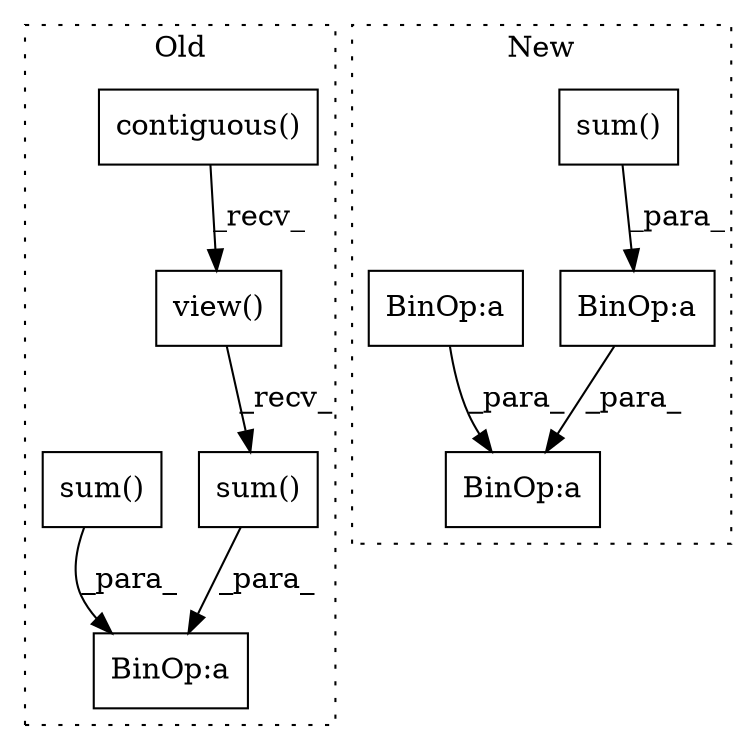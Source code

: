 digraph G {
subgraph cluster0 {
1 [label="contiguous()" a="75" s="467" l="19" shape="box"];
4 [label="BinOp:a" a="82" s="680" l="25" shape="box"];
6 [label="sum()" a="75" s="689" l="13" shape="box"];
8 [label="view()" a="75" s="467,494" l="25,1" shape="box"];
9 [label="sum()" a="75" s="674" l="12" shape="box"];
label = "Old";
style="dotted";
}
subgraph cluster1 {
2 [label="sum()" a="75" s="584,611" l="10,13" shape="box"];
3 [label="BinOp:a" a="82" s="819" l="3" shape="box"];
5 [label="BinOp:a" a="82" s="658" l="1" shape="box"];
7 [label="BinOp:a" a="82" s="718" l="4" shape="box"];
label = "New";
style="dotted";
}
1 -> 8 [label="_recv_"];
2 -> 7 [label="_para_"];
5 -> 3 [label="_para_"];
6 -> 4 [label="_para_"];
7 -> 3 [label="_para_"];
8 -> 9 [label="_recv_"];
9 -> 4 [label="_para_"];
}